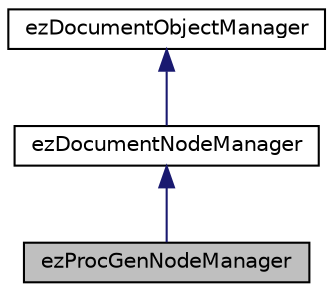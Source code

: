 digraph "ezProcGenNodeManager"
{
 // LATEX_PDF_SIZE
  edge [fontname="Helvetica",fontsize="10",labelfontname="Helvetica",labelfontsize="10"];
  node [fontname="Helvetica",fontsize="10",shape=record];
  Node1 [label="ezProcGenNodeManager",height=0.2,width=0.4,color="black", fillcolor="grey75", style="filled", fontcolor="black",tooltip=" "];
  Node2 -> Node1 [dir="back",color="midnightblue",fontsize="10",style="solid",fontname="Helvetica"];
  Node2 [label="ezDocumentNodeManager",height=0.2,width=0.4,color="black", fillcolor="white", style="filled",URL="$df/d86/classez_document_node_manager.htm",tooltip=" "];
  Node3 -> Node2 [dir="back",color="midnightblue",fontsize="10",style="solid",fontname="Helvetica"];
  Node3 [label="ezDocumentObjectManager",height=0.2,width=0.4,color="black", fillcolor="white", style="filled",URL="$d9/d4e/classez_document_object_manager.htm",tooltip=" "];
}
